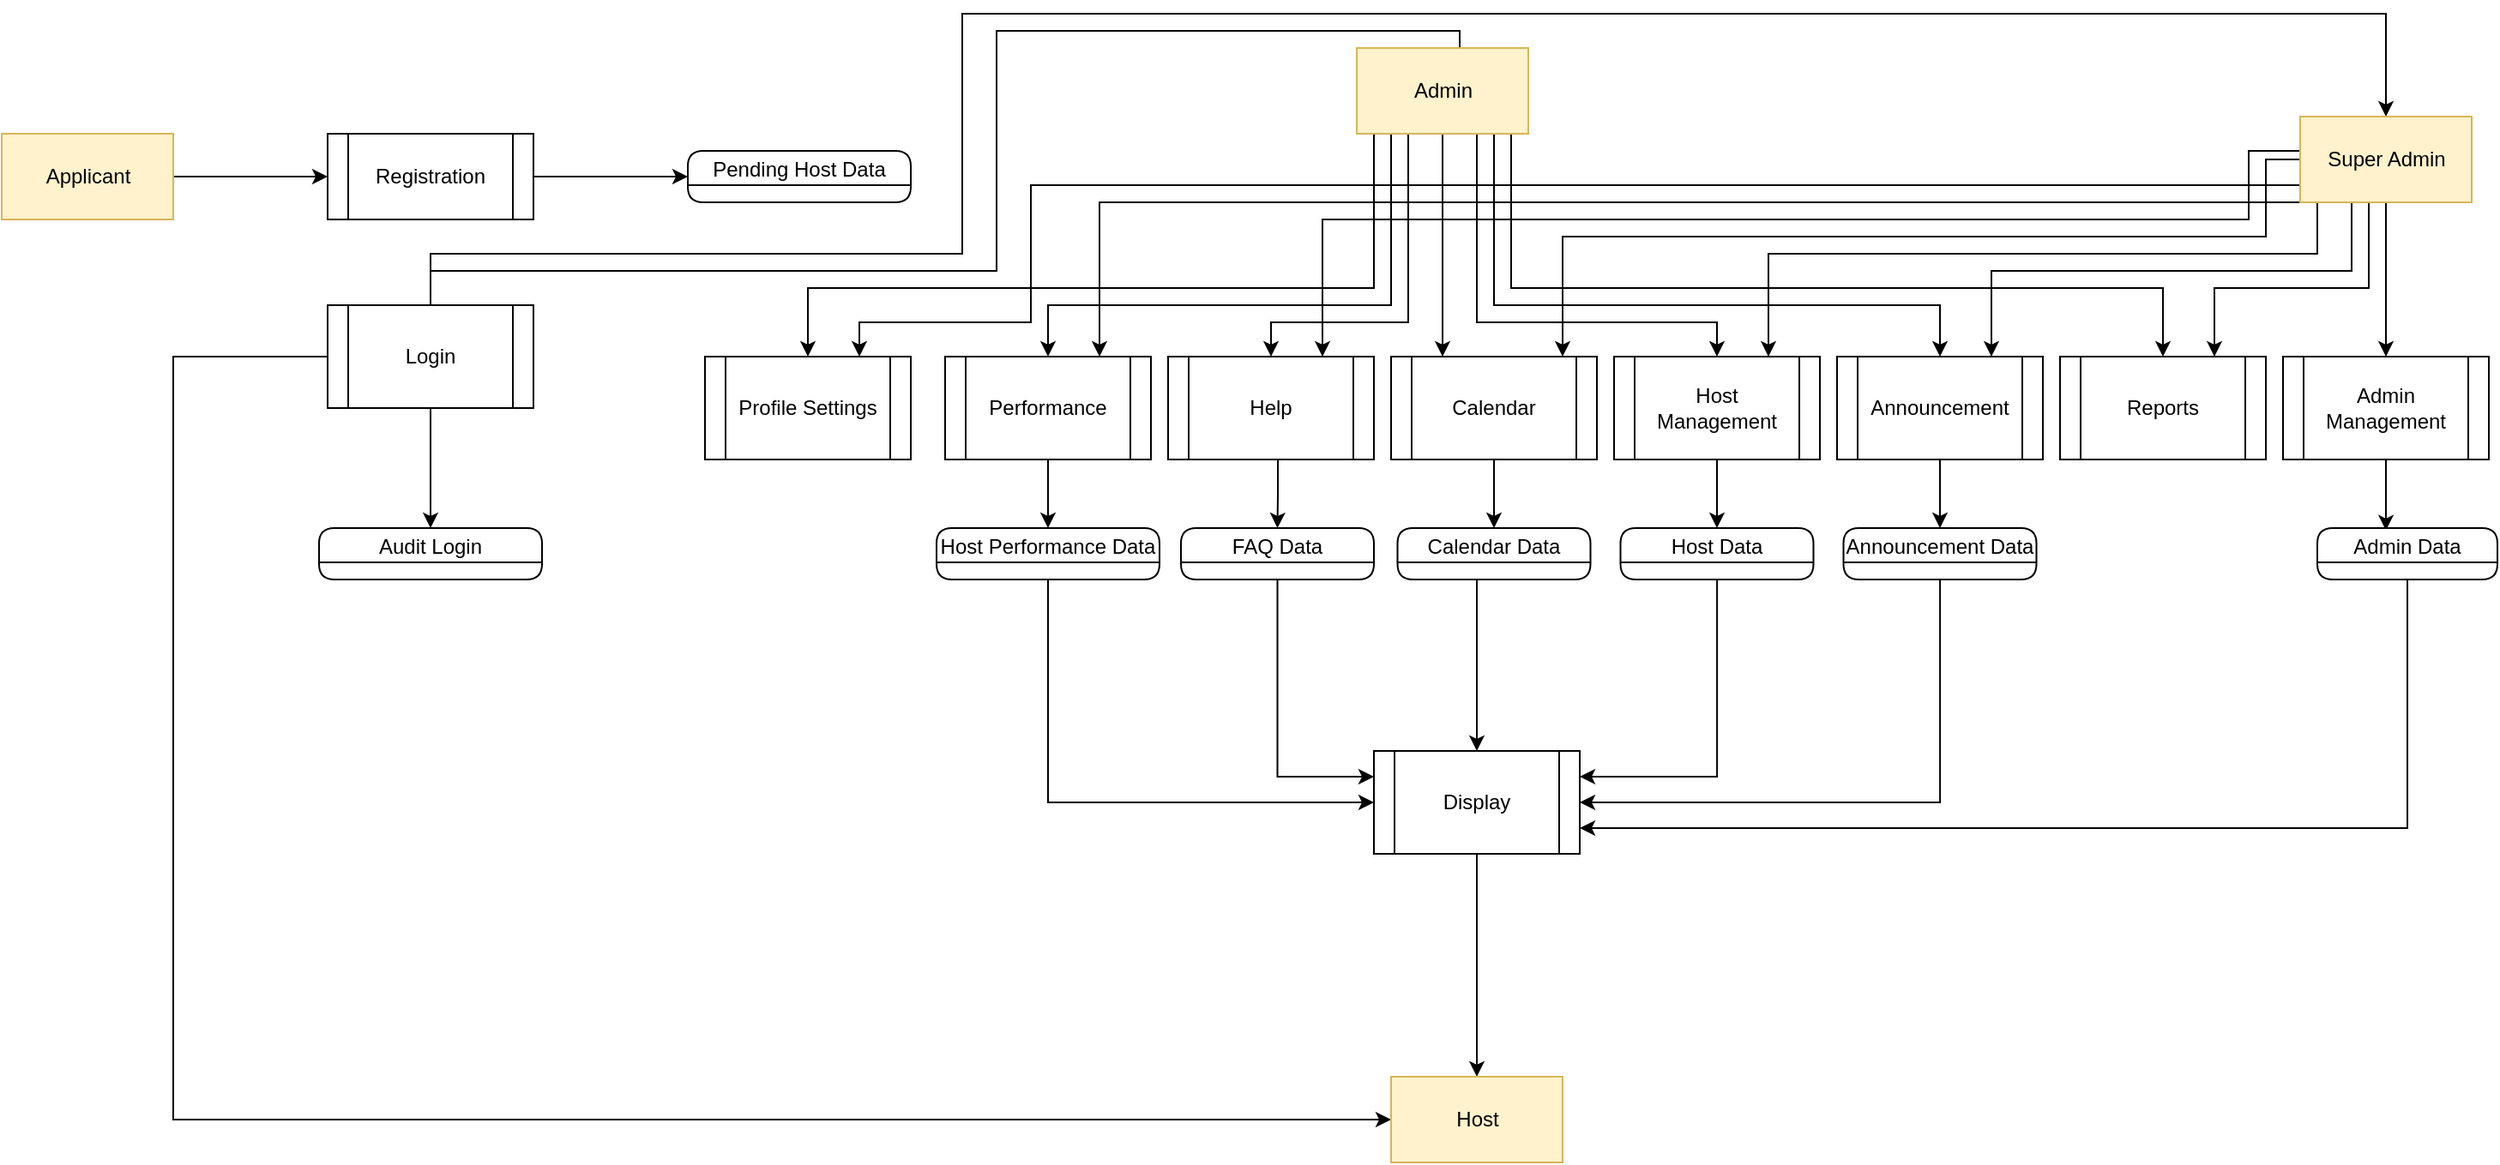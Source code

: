 <mxfile version="20.4.1" type="github">
  <diagram id="y0n-7LMCv3FKrw9qtX-e" name="Page-1">
    <mxGraphModel dx="1730" dy="927" grid="1" gridSize="10" guides="1" tooltips="1" connect="1" arrows="1" fold="1" page="1" pageScale="1" pageWidth="1700" pageHeight="1100" math="0" shadow="0">
      <root>
        <mxCell id="0" />
        <mxCell id="1" parent="0" />
        <mxCell id="8VUWCOIowGorcXHwF0OQ-40" style="edgeStyle=orthogonalEdgeStyle;rounded=0;orthogonalLoop=1;jettySize=auto;html=1;entryX=0.5;entryY=0;entryDx=0;entryDy=0;" edge="1" parent="1" source="8VUWCOIowGorcXHwF0OQ-2" target="8VUWCOIowGorcXHwF0OQ-12">
          <mxGeometry relative="1" as="geometry" />
        </mxCell>
        <mxCell id="8VUWCOIowGorcXHwF0OQ-2" value="Display" style="shape=process;whiteSpace=wrap;html=1;backgroundOutline=1;" vertex="1" parent="1">
          <mxGeometry x="840" y="440" width="120" height="60" as="geometry" />
        </mxCell>
        <mxCell id="8VUWCOIowGorcXHwF0OQ-33" style="edgeStyle=orthogonalEdgeStyle;rounded=0;orthogonalLoop=1;jettySize=auto;html=1;entryX=0;entryY=0.5;entryDx=0;entryDy=0;" edge="1" parent="1" source="8VUWCOIowGorcXHwF0OQ-3" target="8VUWCOIowGorcXHwF0OQ-32">
          <mxGeometry relative="1" as="geometry" />
        </mxCell>
        <mxCell id="8VUWCOIowGorcXHwF0OQ-3" value="Registration" style="shape=process;whiteSpace=wrap;html=1;backgroundOutline=1;" vertex="1" parent="1">
          <mxGeometry x="230" y="80" width="120" height="50" as="geometry" />
        </mxCell>
        <mxCell id="8VUWCOIowGorcXHwF0OQ-16" style="edgeStyle=orthogonalEdgeStyle;rounded=0;orthogonalLoop=1;jettySize=auto;html=1;" edge="1" parent="1" source="8VUWCOIowGorcXHwF0OQ-4" target="8VUWCOIowGorcXHwF0OQ-12">
          <mxGeometry relative="1" as="geometry">
            <Array as="points">
              <mxPoint x="140" y="210" />
              <mxPoint x="140" y="655" />
            </Array>
          </mxGeometry>
        </mxCell>
        <mxCell id="8VUWCOIowGorcXHwF0OQ-18" style="edgeStyle=orthogonalEdgeStyle;rounded=0;orthogonalLoop=1;jettySize=auto;html=1;entryX=0.5;entryY=0;entryDx=0;entryDy=0;" edge="1" parent="1" source="8VUWCOIowGorcXHwF0OQ-4" target="8VUWCOIowGorcXHwF0OQ-13">
          <mxGeometry relative="1" as="geometry" />
        </mxCell>
        <mxCell id="8VUWCOIowGorcXHwF0OQ-19" style="edgeStyle=orthogonalEdgeStyle;rounded=0;orthogonalLoop=1;jettySize=auto;html=1;entryX=0.5;entryY=0;entryDx=0;entryDy=0;" edge="1" parent="1" source="8VUWCOIowGorcXHwF0OQ-4" target="8VUWCOIowGorcXHwF0OQ-10">
          <mxGeometry relative="1" as="geometry">
            <Array as="points">
              <mxPoint x="290" y="160" />
              <mxPoint x="620" y="160" />
              <mxPoint x="620" y="20" />
              <mxPoint x="890" y="20" />
              <mxPoint x="890" y="60" />
            </Array>
          </mxGeometry>
        </mxCell>
        <mxCell id="8VUWCOIowGorcXHwF0OQ-21" style="edgeStyle=orthogonalEdgeStyle;rounded=0;orthogonalLoop=1;jettySize=auto;html=1;entryX=0.5;entryY=0;entryDx=0;entryDy=0;" edge="1" parent="1" source="8VUWCOIowGorcXHwF0OQ-4" target="8VUWCOIowGorcXHwF0OQ-11">
          <mxGeometry relative="1" as="geometry">
            <Array as="points">
              <mxPoint x="290" y="150" />
              <mxPoint x="600" y="150" />
              <mxPoint x="600" y="10" />
              <mxPoint x="1430" y="10" />
            </Array>
          </mxGeometry>
        </mxCell>
        <mxCell id="8VUWCOIowGorcXHwF0OQ-4" value="Login " style="shape=process;whiteSpace=wrap;html=1;backgroundOutline=1;" vertex="1" parent="1">
          <mxGeometry x="230" y="180" width="120" height="60" as="geometry" />
        </mxCell>
        <mxCell id="8VUWCOIowGorcXHwF0OQ-51" style="edgeStyle=orthogonalEdgeStyle;rounded=0;orthogonalLoop=1;jettySize=auto;html=1;entryX=0;entryY=0.5;entryDx=0;entryDy=0;" edge="1" parent="1" source="8VUWCOIowGorcXHwF0OQ-5" target="8VUWCOIowGorcXHwF0OQ-2">
          <mxGeometry relative="1" as="geometry">
            <Array as="points">
              <mxPoint x="650" y="470" />
            </Array>
          </mxGeometry>
        </mxCell>
        <mxCell id="8VUWCOIowGorcXHwF0OQ-5" value="Host Performance Data" style="swimlane;fontStyle=0;childLayout=stackLayout;horizontal=1;startSize=20;fillColor=#ffffff;horizontalStack=0;resizeParent=1;resizeParentMax=0;resizeLast=0;collapsible=0;marginBottom=0;swimlaneFillColor=#ffffff;rounded=1;" vertex="1" parent="1">
          <mxGeometry x="585" y="310" width="130" height="30" as="geometry" />
        </mxCell>
        <mxCell id="8VUWCOIowGorcXHwF0OQ-8" style="edgeStyle=orthogonalEdgeStyle;rounded=0;orthogonalLoop=1;jettySize=auto;html=1;entryX=0;entryY=0.5;entryDx=0;entryDy=0;" edge="1" parent="1" source="8VUWCOIowGorcXHwF0OQ-7" target="8VUWCOIowGorcXHwF0OQ-3">
          <mxGeometry relative="1" as="geometry" />
        </mxCell>
        <mxCell id="8VUWCOIowGorcXHwF0OQ-7" value="Applicant" style="html=1;dashed=0;whitespace=wrap;rounded=0;fillColor=#fff2cc;strokeColor=#d6b656;" vertex="1" parent="1">
          <mxGeometry x="40" y="80" width="100" height="50" as="geometry" />
        </mxCell>
        <mxCell id="8VUWCOIowGorcXHwF0OQ-41" style="edgeStyle=orthogonalEdgeStyle;rounded=0;orthogonalLoop=1;jettySize=auto;html=1;" edge="1" parent="1" source="8VUWCOIowGorcXHwF0OQ-10" target="8VUWCOIowGorcXHwF0OQ-22">
          <mxGeometry relative="1" as="geometry">
            <Array as="points">
              <mxPoint x="840" y="170" />
              <mxPoint x="510" y="170" />
            </Array>
          </mxGeometry>
        </mxCell>
        <mxCell id="8VUWCOIowGorcXHwF0OQ-42" style="edgeStyle=orthogonalEdgeStyle;rounded=0;orthogonalLoop=1;jettySize=auto;html=1;" edge="1" parent="1" source="8VUWCOIowGorcXHwF0OQ-10" target="8VUWCOIowGorcXHwF0OQ-23">
          <mxGeometry relative="1" as="geometry">
            <Array as="points">
              <mxPoint x="850" y="180" />
              <mxPoint x="650" y="180" />
            </Array>
          </mxGeometry>
        </mxCell>
        <mxCell id="8VUWCOIowGorcXHwF0OQ-43" style="edgeStyle=orthogonalEdgeStyle;rounded=0;orthogonalLoop=1;jettySize=auto;html=1;" edge="1" parent="1" source="8VUWCOIowGorcXHwF0OQ-10" target="8VUWCOIowGorcXHwF0OQ-24">
          <mxGeometry relative="1" as="geometry">
            <Array as="points">
              <mxPoint x="860" y="190" />
              <mxPoint x="780" y="190" />
            </Array>
          </mxGeometry>
        </mxCell>
        <mxCell id="8VUWCOIowGorcXHwF0OQ-44" style="edgeStyle=orthogonalEdgeStyle;rounded=0;orthogonalLoop=1;jettySize=auto;html=1;entryX=0.25;entryY=0;entryDx=0;entryDy=0;" edge="1" parent="1" source="8VUWCOIowGorcXHwF0OQ-10" target="8VUWCOIowGorcXHwF0OQ-25">
          <mxGeometry relative="1" as="geometry">
            <Array as="points" />
          </mxGeometry>
        </mxCell>
        <mxCell id="8VUWCOIowGorcXHwF0OQ-45" style="edgeStyle=orthogonalEdgeStyle;rounded=0;orthogonalLoop=1;jettySize=auto;html=1;entryX=0.5;entryY=0;entryDx=0;entryDy=0;" edge="1" parent="1" source="8VUWCOIowGorcXHwF0OQ-10" target="8VUWCOIowGorcXHwF0OQ-26">
          <mxGeometry relative="1" as="geometry">
            <Array as="points">
              <mxPoint x="900" y="190" />
              <mxPoint x="1040" y="190" />
            </Array>
          </mxGeometry>
        </mxCell>
        <mxCell id="8VUWCOIowGorcXHwF0OQ-46" style="edgeStyle=orthogonalEdgeStyle;rounded=0;orthogonalLoop=1;jettySize=auto;html=1;" edge="1" parent="1" source="8VUWCOIowGorcXHwF0OQ-10" target="8VUWCOIowGorcXHwF0OQ-27">
          <mxGeometry relative="1" as="geometry">
            <Array as="points">
              <mxPoint x="910" y="180" />
              <mxPoint x="1170" y="180" />
            </Array>
          </mxGeometry>
        </mxCell>
        <mxCell id="8VUWCOIowGorcXHwF0OQ-47" style="edgeStyle=orthogonalEdgeStyle;rounded=0;orthogonalLoop=1;jettySize=auto;html=1;" edge="1" parent="1" source="8VUWCOIowGorcXHwF0OQ-10" target="8VUWCOIowGorcXHwF0OQ-28">
          <mxGeometry relative="1" as="geometry">
            <Array as="points">
              <mxPoint x="920" y="170" />
              <mxPoint x="1300" y="170" />
            </Array>
          </mxGeometry>
        </mxCell>
        <mxCell id="8VUWCOIowGorcXHwF0OQ-10" value="Admin" style="html=1;dashed=0;whitespace=wrap;rounded=0;fillColor=#fff2cc;strokeColor=#d6b656;" vertex="1" parent="1">
          <mxGeometry x="830" y="30" width="100" height="50" as="geometry" />
        </mxCell>
        <mxCell id="8VUWCOIowGorcXHwF0OQ-49" style="edgeStyle=orthogonalEdgeStyle;rounded=0;orthogonalLoop=1;jettySize=auto;html=1;entryX=0.5;entryY=0;entryDx=0;entryDy=0;" edge="1" parent="1" source="8VUWCOIowGorcXHwF0OQ-11" target="8VUWCOIowGorcXHwF0OQ-31">
          <mxGeometry relative="1" as="geometry">
            <mxPoint x="1430" y="200" as="targetPoint" />
          </mxGeometry>
        </mxCell>
        <mxCell id="8VUWCOIowGorcXHwF0OQ-50" style="edgeStyle=orthogonalEdgeStyle;rounded=0;orthogonalLoop=1;jettySize=auto;html=1;entryX=0.75;entryY=0;entryDx=0;entryDy=0;" edge="1" parent="1" source="8VUWCOIowGorcXHwF0OQ-11" target="8VUWCOIowGorcXHwF0OQ-28">
          <mxGeometry relative="1" as="geometry">
            <Array as="points">
              <mxPoint x="1420" y="170" />
              <mxPoint x="1330" y="170" />
            </Array>
          </mxGeometry>
        </mxCell>
        <mxCell id="8VUWCOIowGorcXHwF0OQ-63" style="edgeStyle=orthogonalEdgeStyle;rounded=0;orthogonalLoop=1;jettySize=auto;html=1;entryX=0.75;entryY=0;entryDx=0;entryDy=0;" edge="1" parent="1" source="8VUWCOIowGorcXHwF0OQ-11" target="8VUWCOIowGorcXHwF0OQ-27">
          <mxGeometry relative="1" as="geometry">
            <Array as="points">
              <mxPoint x="1410" y="160" />
              <mxPoint x="1200" y="160" />
            </Array>
          </mxGeometry>
        </mxCell>
        <mxCell id="8VUWCOIowGorcXHwF0OQ-64" style="edgeStyle=orthogonalEdgeStyle;rounded=0;orthogonalLoop=1;jettySize=auto;html=1;entryX=0.75;entryY=0;entryDx=0;entryDy=0;" edge="1" parent="1" source="8VUWCOIowGorcXHwF0OQ-11" target="8VUWCOIowGorcXHwF0OQ-26">
          <mxGeometry relative="1" as="geometry">
            <Array as="points">
              <mxPoint x="1390" y="150" />
              <mxPoint x="1070" y="150" />
            </Array>
          </mxGeometry>
        </mxCell>
        <mxCell id="8VUWCOIowGorcXHwF0OQ-66" style="edgeStyle=orthogonalEdgeStyle;rounded=0;orthogonalLoop=1;jettySize=auto;html=1;" edge="1" parent="1" source="8VUWCOIowGorcXHwF0OQ-11" target="8VUWCOIowGorcXHwF0OQ-25">
          <mxGeometry relative="1" as="geometry">
            <Array as="points">
              <mxPoint x="1360" y="95" />
              <mxPoint x="1360" y="140" />
              <mxPoint x="950" y="140" />
            </Array>
          </mxGeometry>
        </mxCell>
        <mxCell id="8VUWCOIowGorcXHwF0OQ-67" style="edgeStyle=orthogonalEdgeStyle;rounded=0;orthogonalLoop=1;jettySize=auto;html=1;entryX=0.75;entryY=0;entryDx=0;entryDy=0;" edge="1" parent="1" source="8VUWCOIowGorcXHwF0OQ-11" target="8VUWCOIowGorcXHwF0OQ-24">
          <mxGeometry relative="1" as="geometry">
            <Array as="points">
              <mxPoint x="1350" y="90" />
              <mxPoint x="1350" y="130" />
              <mxPoint x="810" y="130" />
            </Array>
          </mxGeometry>
        </mxCell>
        <mxCell id="8VUWCOIowGorcXHwF0OQ-68" style="edgeStyle=orthogonalEdgeStyle;rounded=0;orthogonalLoop=1;jettySize=auto;html=1;entryX=0.75;entryY=0;entryDx=0;entryDy=0;" edge="1" parent="1" source="8VUWCOIowGorcXHwF0OQ-11" target="8VUWCOIowGorcXHwF0OQ-23">
          <mxGeometry relative="1" as="geometry">
            <mxPoint x="830.0" y="190" as="targetPoint" />
            <Array as="points">
              <mxPoint x="680" y="120" />
            </Array>
          </mxGeometry>
        </mxCell>
        <mxCell id="8VUWCOIowGorcXHwF0OQ-69" style="edgeStyle=orthogonalEdgeStyle;rounded=0;orthogonalLoop=1;jettySize=auto;html=1;entryX=0.75;entryY=0;entryDx=0;entryDy=0;" edge="1" parent="1" source="8VUWCOIowGorcXHwF0OQ-11" target="8VUWCOIowGorcXHwF0OQ-22">
          <mxGeometry relative="1" as="geometry">
            <Array as="points">
              <mxPoint x="640" y="110" />
              <mxPoint x="640" y="190" />
              <mxPoint x="540" y="190" />
            </Array>
          </mxGeometry>
        </mxCell>
        <mxCell id="8VUWCOIowGorcXHwF0OQ-11" value="Super Admin" style="html=1;dashed=0;whitespace=wrap;rounded=0;fillColor=#fff2cc;strokeColor=#d6b656;" vertex="1" parent="1">
          <mxGeometry x="1380" y="70" width="100" height="50" as="geometry" />
        </mxCell>
        <mxCell id="8VUWCOIowGorcXHwF0OQ-12" value="Host" style="html=1;dashed=0;whitespace=wrap;rounded=0;fillColor=#fff2cc;strokeColor=#d6b656;" vertex="1" parent="1">
          <mxGeometry x="850" y="630" width="100" height="50" as="geometry" />
        </mxCell>
        <mxCell id="8VUWCOIowGorcXHwF0OQ-13" value="Audit Login" style="swimlane;fontStyle=0;childLayout=stackLayout;horizontal=1;startSize=20;fillColor=#ffffff;horizontalStack=0;resizeParent=1;resizeParentMax=0;resizeLast=0;collapsible=0;marginBottom=0;swimlaneFillColor=#ffffff;rounded=1;" vertex="1" parent="1">
          <mxGeometry x="225" y="310" width="130" height="30" as="geometry" />
        </mxCell>
        <mxCell id="8VUWCOIowGorcXHwF0OQ-22" value="Profile Settings" style="shape=process;whiteSpace=wrap;html=1;backgroundOutline=1;" vertex="1" parent="1">
          <mxGeometry x="450" y="210" width="120" height="60" as="geometry" />
        </mxCell>
        <mxCell id="8VUWCOIowGorcXHwF0OQ-56" style="edgeStyle=orthogonalEdgeStyle;rounded=0;orthogonalLoop=1;jettySize=auto;html=1;entryX=0.5;entryY=0;entryDx=0;entryDy=0;" edge="1" parent="1" source="8VUWCOIowGorcXHwF0OQ-23" target="8VUWCOIowGorcXHwF0OQ-5">
          <mxGeometry relative="1" as="geometry" />
        </mxCell>
        <mxCell id="8VUWCOIowGorcXHwF0OQ-23" value="Performance" style="shape=process;whiteSpace=wrap;html=1;backgroundOutline=1;" vertex="1" parent="1">
          <mxGeometry x="590" y="210" width="120" height="60" as="geometry" />
        </mxCell>
        <mxCell id="8VUWCOIowGorcXHwF0OQ-57" style="edgeStyle=orthogonalEdgeStyle;rounded=0;orthogonalLoop=1;jettySize=auto;html=1;entryX=0.5;entryY=0;entryDx=0;entryDy=0;" edge="1" parent="1" source="8VUWCOIowGorcXHwF0OQ-24" target="8VUWCOIowGorcXHwF0OQ-38">
          <mxGeometry relative="1" as="geometry">
            <Array as="points">
              <mxPoint x="784" y="290" />
              <mxPoint x="784" y="290" />
            </Array>
          </mxGeometry>
        </mxCell>
        <mxCell id="8VUWCOIowGorcXHwF0OQ-24" value="Help" style="shape=process;whiteSpace=wrap;html=1;backgroundOutline=1;" vertex="1" parent="1">
          <mxGeometry x="720" y="210" width="120" height="60" as="geometry" />
        </mxCell>
        <mxCell id="8VUWCOIowGorcXHwF0OQ-58" style="edgeStyle=orthogonalEdgeStyle;rounded=0;orthogonalLoop=1;jettySize=auto;html=1;entryX=0.5;entryY=0;entryDx=0;entryDy=0;" edge="1" parent="1" source="8VUWCOIowGorcXHwF0OQ-25" target="8VUWCOIowGorcXHwF0OQ-39">
          <mxGeometry relative="1" as="geometry" />
        </mxCell>
        <mxCell id="8VUWCOIowGorcXHwF0OQ-25" value="Calendar" style="shape=process;whiteSpace=wrap;html=1;backgroundOutline=1;" vertex="1" parent="1">
          <mxGeometry x="850" y="210" width="120" height="60" as="geometry" />
        </mxCell>
        <mxCell id="8VUWCOIowGorcXHwF0OQ-59" style="edgeStyle=orthogonalEdgeStyle;rounded=0;orthogonalLoop=1;jettySize=auto;html=1;entryX=0.5;entryY=0;entryDx=0;entryDy=0;" edge="1" parent="1" source="8VUWCOIowGorcXHwF0OQ-26" target="8VUWCOIowGorcXHwF0OQ-37">
          <mxGeometry relative="1" as="geometry" />
        </mxCell>
        <mxCell id="8VUWCOIowGorcXHwF0OQ-26" value="Host Management" style="shape=process;whiteSpace=wrap;html=1;backgroundOutline=1;" vertex="1" parent="1">
          <mxGeometry x="980" y="210" width="120" height="60" as="geometry" />
        </mxCell>
        <mxCell id="8VUWCOIowGorcXHwF0OQ-60" style="edgeStyle=orthogonalEdgeStyle;rounded=0;orthogonalLoop=1;jettySize=auto;html=1;entryX=0.5;entryY=0;entryDx=0;entryDy=0;" edge="1" parent="1" source="8VUWCOIowGorcXHwF0OQ-27" target="8VUWCOIowGorcXHwF0OQ-36">
          <mxGeometry relative="1" as="geometry" />
        </mxCell>
        <mxCell id="8VUWCOIowGorcXHwF0OQ-27" value="Announcement" style="shape=process;whiteSpace=wrap;html=1;backgroundOutline=1;" vertex="1" parent="1">
          <mxGeometry x="1110" y="210" width="120" height="60" as="geometry" />
        </mxCell>
        <mxCell id="8VUWCOIowGorcXHwF0OQ-28" value="Reports" style="shape=process;whiteSpace=wrap;html=1;backgroundOutline=1;" vertex="1" parent="1">
          <mxGeometry x="1240" y="210" width="120" height="60" as="geometry" />
        </mxCell>
        <mxCell id="8VUWCOIowGorcXHwF0OQ-70" style="edgeStyle=orthogonalEdgeStyle;rounded=0;orthogonalLoop=1;jettySize=auto;html=1;entryX=0.381;entryY=0.047;entryDx=0;entryDy=0;entryPerimeter=0;" edge="1" parent="1" source="8VUWCOIowGorcXHwF0OQ-31" target="8VUWCOIowGorcXHwF0OQ-35">
          <mxGeometry relative="1" as="geometry" />
        </mxCell>
        <mxCell id="8VUWCOIowGorcXHwF0OQ-31" value="Admin Management" style="shape=process;whiteSpace=wrap;html=1;backgroundOutline=1;" vertex="1" parent="1">
          <mxGeometry x="1370" y="210" width="120" height="60" as="geometry" />
        </mxCell>
        <mxCell id="8VUWCOIowGorcXHwF0OQ-32" value="Pending Host Data" style="swimlane;fontStyle=0;childLayout=stackLayout;horizontal=1;startSize=20;fillColor=#ffffff;horizontalStack=0;resizeParent=1;resizeParentMax=0;resizeLast=0;collapsible=0;marginBottom=0;swimlaneFillColor=#ffffff;rounded=1;" vertex="1" parent="1">
          <mxGeometry x="440" y="90" width="130" height="30" as="geometry" />
        </mxCell>
        <mxCell id="8VUWCOIowGorcXHwF0OQ-62" style="edgeStyle=orthogonalEdgeStyle;rounded=0;orthogonalLoop=1;jettySize=auto;html=1;entryX=1;entryY=0.75;entryDx=0;entryDy=0;" edge="1" parent="1" source="8VUWCOIowGorcXHwF0OQ-35" target="8VUWCOIowGorcXHwF0OQ-2">
          <mxGeometry relative="1" as="geometry">
            <Array as="points">
              <mxPoint x="1443" y="485" />
            </Array>
          </mxGeometry>
        </mxCell>
        <mxCell id="8VUWCOIowGorcXHwF0OQ-35" value="Admin Data" style="swimlane;fontStyle=0;childLayout=stackLayout;horizontal=1;startSize=20;fillColor=#ffffff;horizontalStack=0;resizeParent=1;resizeParentMax=0;resizeLast=0;collapsible=0;marginBottom=0;swimlaneFillColor=#ffffff;rounded=1;" vertex="1" parent="1">
          <mxGeometry x="1390" y="310" width="105" height="30" as="geometry" />
        </mxCell>
        <mxCell id="8VUWCOIowGorcXHwF0OQ-55" style="edgeStyle=orthogonalEdgeStyle;rounded=0;orthogonalLoop=1;jettySize=auto;html=1;entryX=1;entryY=0.5;entryDx=0;entryDy=0;" edge="1" parent="1" source="8VUWCOIowGorcXHwF0OQ-36" target="8VUWCOIowGorcXHwF0OQ-2">
          <mxGeometry relative="1" as="geometry">
            <Array as="points">
              <mxPoint x="1170" y="470" />
            </Array>
          </mxGeometry>
        </mxCell>
        <mxCell id="8VUWCOIowGorcXHwF0OQ-36" value="Announcement Data" style="swimlane;fontStyle=0;childLayout=stackLayout;horizontal=1;startSize=20;fillColor=#ffffff;horizontalStack=0;resizeParent=1;resizeParentMax=0;resizeLast=0;collapsible=0;marginBottom=0;swimlaneFillColor=#ffffff;rounded=1;" vertex="1" parent="1">
          <mxGeometry x="1113.75" y="310" width="112.5" height="30" as="geometry" />
        </mxCell>
        <mxCell id="8VUWCOIowGorcXHwF0OQ-54" style="edgeStyle=orthogonalEdgeStyle;rounded=0;orthogonalLoop=1;jettySize=auto;html=1;entryX=1;entryY=0.25;entryDx=0;entryDy=0;" edge="1" parent="1" source="8VUWCOIowGorcXHwF0OQ-37" target="8VUWCOIowGorcXHwF0OQ-2">
          <mxGeometry relative="1" as="geometry">
            <Array as="points">
              <mxPoint x="1040" y="455" />
            </Array>
          </mxGeometry>
        </mxCell>
        <mxCell id="8VUWCOIowGorcXHwF0OQ-37" value="Host Data" style="swimlane;fontStyle=0;childLayout=stackLayout;horizontal=1;startSize=20;fillColor=#ffffff;horizontalStack=0;resizeParent=1;resizeParentMax=0;resizeLast=0;collapsible=0;marginBottom=0;swimlaneFillColor=#ffffff;rounded=1;" vertex="1" parent="1">
          <mxGeometry x="983.75" y="310" width="112.5" height="30" as="geometry" />
        </mxCell>
        <mxCell id="8VUWCOIowGorcXHwF0OQ-52" style="edgeStyle=orthogonalEdgeStyle;rounded=0;orthogonalLoop=1;jettySize=auto;html=1;entryX=0;entryY=0.25;entryDx=0;entryDy=0;" edge="1" parent="1" source="8VUWCOIowGorcXHwF0OQ-38" target="8VUWCOIowGorcXHwF0OQ-2">
          <mxGeometry relative="1" as="geometry" />
        </mxCell>
        <mxCell id="8VUWCOIowGorcXHwF0OQ-38" value="FAQ Data" style="swimlane;fontStyle=0;childLayout=stackLayout;horizontal=1;startSize=20;fillColor=#ffffff;horizontalStack=0;resizeParent=1;resizeParentMax=0;resizeLast=0;collapsible=0;marginBottom=0;swimlaneFillColor=#ffffff;rounded=1;" vertex="1" parent="1">
          <mxGeometry x="727.5" y="310" width="112.5" height="30" as="geometry" />
        </mxCell>
        <mxCell id="8VUWCOIowGorcXHwF0OQ-53" style="edgeStyle=orthogonalEdgeStyle;rounded=0;orthogonalLoop=1;jettySize=auto;html=1;" edge="1" parent="1" source="8VUWCOIowGorcXHwF0OQ-39" target="8VUWCOIowGorcXHwF0OQ-2">
          <mxGeometry relative="1" as="geometry">
            <Array as="points">
              <mxPoint x="900" y="370" />
              <mxPoint x="900" y="370" />
            </Array>
          </mxGeometry>
        </mxCell>
        <mxCell id="8VUWCOIowGorcXHwF0OQ-39" value="Calendar Data" style="swimlane;fontStyle=0;childLayout=stackLayout;horizontal=1;startSize=20;fillColor=#ffffff;horizontalStack=0;resizeParent=1;resizeParentMax=0;resizeLast=0;collapsible=0;marginBottom=0;swimlaneFillColor=#ffffff;rounded=1;" vertex="1" parent="1">
          <mxGeometry x="853.75" y="310" width="112.5" height="30" as="geometry" />
        </mxCell>
      </root>
    </mxGraphModel>
  </diagram>
</mxfile>
